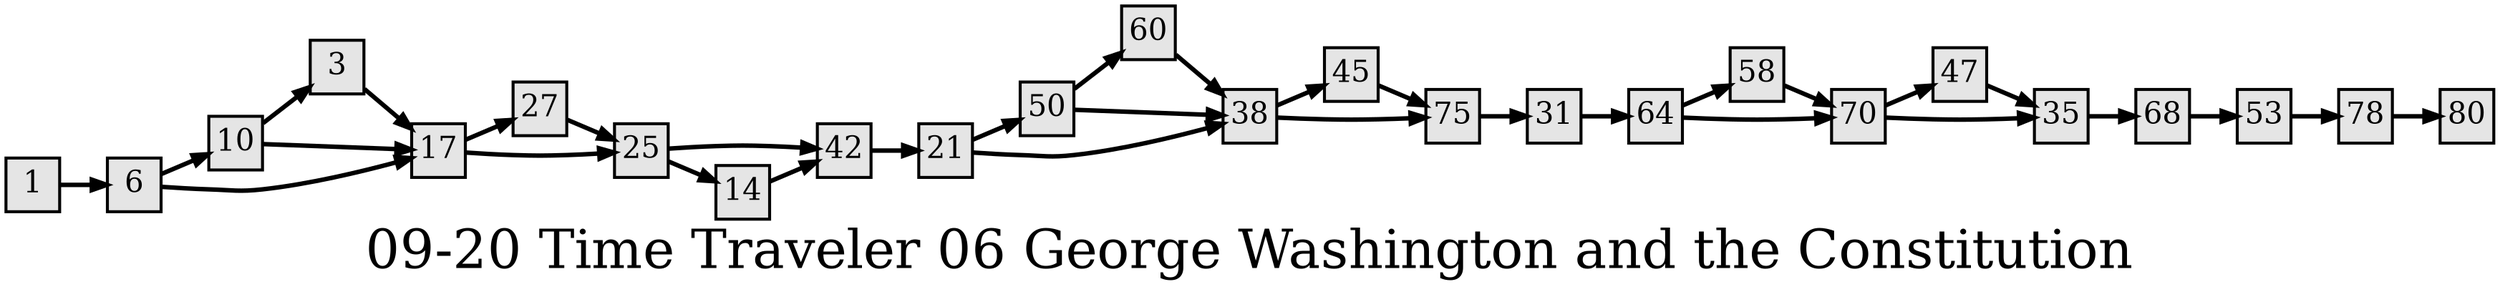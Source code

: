digraph g{
  graph [ label="09-20 Time Traveler 06 George Washington and the Constitution" rankdir=LR, ordering=out, fontsize=36, nodesep="0.35", ranksep="0.45"];
  node  [shape=rect, penwidth=2, fontsize=20, style=filled, fillcolor=grey90, margin="0,0", labelfloat=true, regular=true, fixedsize=true];
  edge  [labelfloat=true, penwidth=3, fontsize=12];
  // ---;
  // group  : Katz;
  // id     :;
  // gbid   :;
  // series :;
  // title  :;
  // author :;
  // credit:;
  // - name : Juliet Way-Henthorne;
  // role : encoder;
  // date : 2017-08-25;
  // - name : Jeremy Douglass;
  // role : editor;
  // date : 2017-10-19;
  // render:;
  // - name   : small;
  // styles : gvStyles-small.txt;
  // engine : dot;
  // comment: >;
  
  // ---;
  
  // From | To | Label;
  
  1 -> 6;
  3 -> 17;
  6 -> 10;
  6 -> 17;
  10 -> 3;
  10 -> 17;
  14 -> 42;
  17 -> 27;
  17 -> 25;
  21 -> 50;
  21 -> 38;
  25 -> 42;
  25 -> 14;
  27 -> 25;
  31 -> 64;
  35 -> 68;
  38 -> 45;
  38 -> 75;
  42 -> 21;
  45 -> 75;
  47 -> 35;
  50 -> 60;
  50 -> 38;
  53 -> 78;
  58 -> 70;
  60 -> 38;
  64 -> 58;
  64 -> 70;
  68 -> 53;
  70 -> 47;
  70 -> 35;
  75 -> 31;
  78 -> 80;
}

